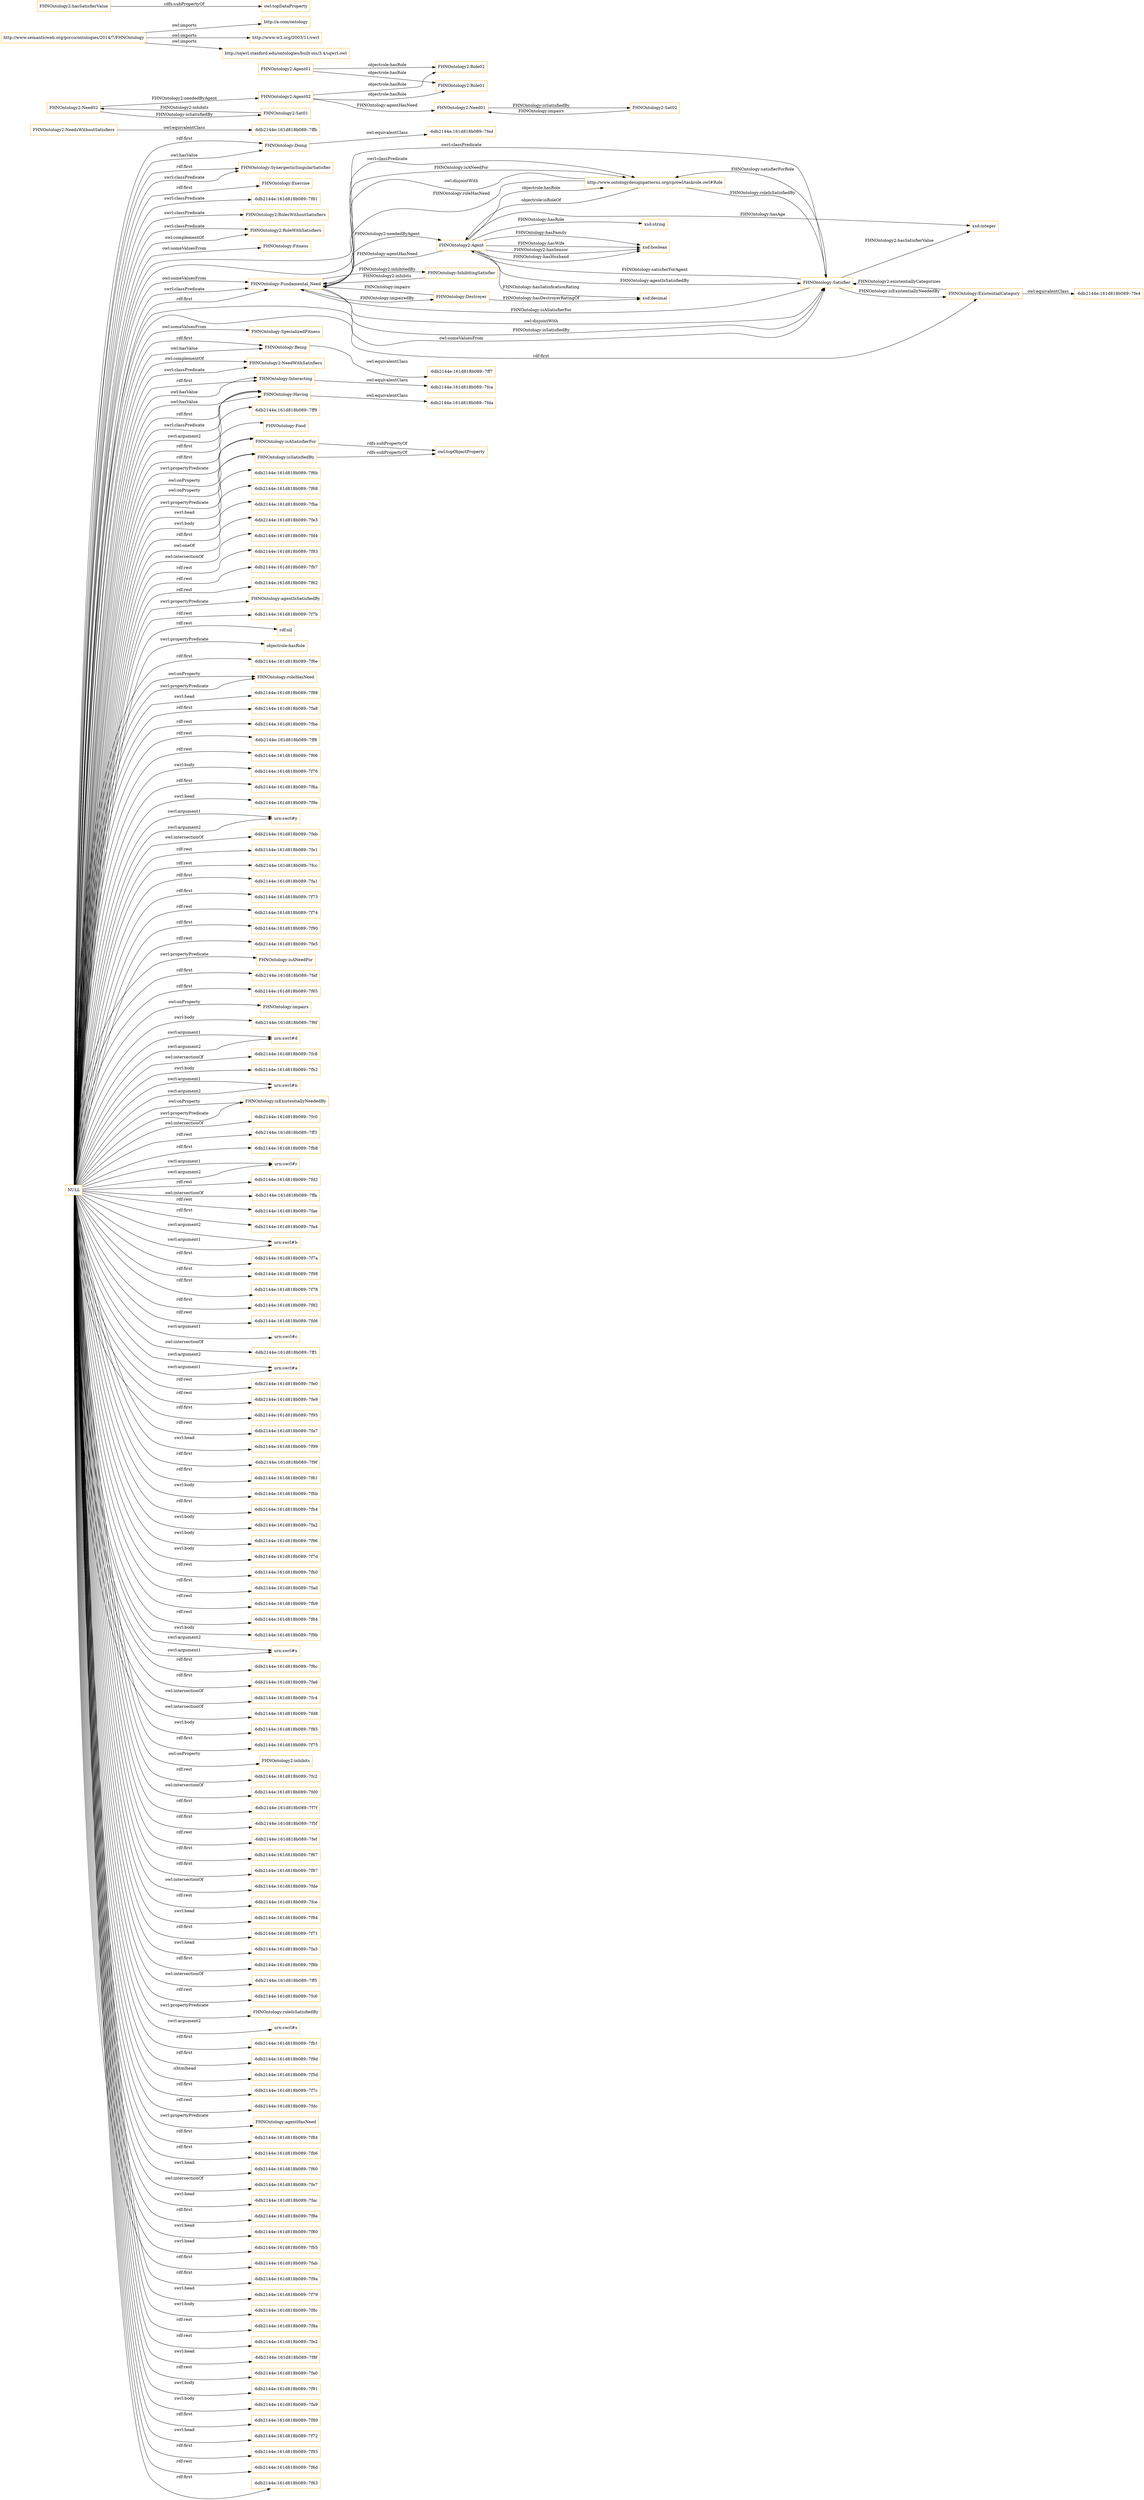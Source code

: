 digraph ar2dtool_diagram { 
rankdir=LR;
size="1501"
node [shape = rectangle, color="orange"]; "-6db2144e:161d818b089:-7fed" "FHNOntology2:Agent" "FHNOntology:SynergesticSingularSatisfier" "FHNOntology2:NeedsWithoutSatisfiers" "FHNOntology:Exercise" "-6db2144e:161d818b089:-7ff7" "FHNOntology:Destroyer" "-6db2144e:161d818b089:-7f81" "-6db2144e:161d818b089:-7fda" "-6db2144e:161d818b089:-7fca" "FHNOntology2:RolesWithoutSatisfiers" "FHNOntology2:RoleWithSatisfiers" "FHNOntology:Fitness" "FHNOntology:Fundamental_Need" "FHNOntology:SpecializedFitness" "FHNOntology:ExistentialCategory" "http://www.ontologydesignpatterns.org/cp/owl/taskrole.owl#Role" "FHNOntology:InhibitingSatisfier" "FHNOntology:Being" "-6db2144e:161d818b089:-7fe4" "-6db2144e:161d818b089:-7ffb" "FHNOntology:Satisfier" "FHNOntology2:NeedWithSatisfiers" "FHNOntology:Doing" "FHNOntology:Interacting" "FHNOntology:Having" "-6db2144e:161d818b089:-7ff9" "FHNOntology:Food" ; /*classes style*/
	"FHNOntology:Interacting" -> "-6db2144e:161d818b089:-7fca" [ label = "owl:equivalentClass" ];
	"FHNOntology:isASatisfierFor" -> "owl:topObjectProperty" [ label = "rdfs:subPropertyOf" ];
	"FHNOntology2:Need01" -> "FHNOntology2:Sat02" [ label = "FHNOntology:isSatisfiedBy" ];
	"FHNOntology:Fundamental_Need" -> "FHNOntology:Satisfier" [ label = "owl:disjointWith" ];
	"FHNOntology:Being" -> "-6db2144e:161d818b089:-7ff7" [ label = "owl:equivalentClass" ];
	"FHNOntology:Doing" -> "-6db2144e:161d818b089:-7fed" [ label = "owl:equivalentClass" ];
	"http://www.ontologydesignpatterns.org/cp/owl/taskrole.owl#Role" -> "FHNOntology:Fundamental_Need" [ label = "owl:disjointWith" ];
	"http://www.semanticweb.org/porco/ontologies/2014/7/FHNOntology" -> "http://a.com/ontology" [ label = "owl:imports" ];
	"http://www.semanticweb.org/porco/ontologies/2014/7/FHNOntology" -> "http://www.w3.org/2003/11/swrl" [ label = "owl:imports" ];
	"http://www.semanticweb.org/porco/ontologies/2014/7/FHNOntology" -> "http://sqwrl.stanford.edu/ontologies/built-ins/3.4/sqwrl.owl" [ label = "owl:imports" ];
	"FHNOntology2:Agent02" -> "FHNOntology2:Need01" [ label = "FHNOntology:agentHasNeed" ];
	"FHNOntology2:Agent02" -> "FHNOntology2:Role02" [ label = "objectrole:hasRole" ];
	"FHNOntology2:Agent02" -> "FHNOntology2:Role01" [ label = "objectrole:hasRole" ];
	"FHNOntology2:Sat02" -> "FHNOntology2:Need01" [ label = "FHNOntology:impairs" ];
	"FHNOntology2:NeedsWithoutSatisfiers" -> "-6db2144e:161d818b089:-7ffb" [ label = "owl:equivalentClass" ];
	"NULL" -> "-6db2144e:161d818b089:-7f6b" [ label = "swrl:head" ];
	"NULL" -> "-6db2144e:161d818b089:-7f68" [ label = "swrl:body" ];
	"NULL" -> "-6db2144e:161d818b089:-7fba" [ label = "rdf:first" ];
	"NULL" -> "-6db2144e:161d818b089:-7fe3" [ label = "owl:oneOf" ];
	"NULL" -> "-6db2144e:161d818b089:-7fd4" [ label = "owl:intersectionOf" ];
	"NULL" -> "-6db2144e:161d818b089:-7f83" [ label = "rdf:rest" ];
	"NULL" -> "-6db2144e:161d818b089:-7fb7" [ label = "rdf:rest" ];
	"NULL" -> "-6db2144e:161d818b089:-7f62" [ label = "rdf:rest" ];
	"NULL" -> "FHNOntology:agentIsSatisfiedBy" [ label = "swrl:propertyPredicate" ];
	"NULL" -> "-6db2144e:161d818b089:-7f7b" [ label = "rdf:rest" ];
	"NULL" -> "rdf:nil" [ label = "rdf:rest" ];
	"NULL" -> "objectrole:hasRole" [ label = "swrl:propertyPredicate" ];
	"NULL" -> "-6db2144e:161d818b089:-7f6e" [ label = "rdf:first" ];
	"NULL" -> "FHNOntology:roleHasNeed" [ label = "owl:onProperty" ];
	"NULL" -> "-6db2144e:161d818b089:-7f88" [ label = "swrl:head" ];
	"NULL" -> "-6db2144e:161d818b089:-7fa8" [ label = "rdf:first" ];
	"NULL" -> "-6db2144e:161d818b089:-7f81" [ label = "swrl:classPredicate" ];
	"NULL" -> "-6db2144e:161d818b089:-7fbe" [ label = "rdf:rest" ];
	"NULL" -> "FHNOntology:Interacting" [ label = "rdf:first" ];
	"NULL" -> "-6db2144e:161d818b089:-7ff8" [ label = "rdf:rest" ];
	"NULL" -> "-6db2144e:161d818b089:-7f66" [ label = "rdf:rest" ];
	"NULL" -> "-6db2144e:161d818b089:-7f76" [ label = "swrl:body" ];
	"NULL" -> "-6db2144e:161d818b089:-7f6a" [ label = "rdf:first" ];
	"NULL" -> "-6db2144e:161d818b089:-7f9e" [ label = "swrl:head" ];
	"NULL" -> "urn:swrl#y" [ label = "swrl:argument1" ];
	"NULL" -> "-6db2144e:161d818b089:-7feb" [ label = "owl:intersectionOf" ];
	"NULL" -> "-6db2144e:161d818b089:-7fe1" [ label = "rdf:rest" ];
	"NULL" -> "FHNOntology:Doing" [ label = "rdf:first" ];
	"NULL" -> "FHNOntology:Satisfier" [ label = "swrl:classPredicate" ];
	"NULL" -> "-6db2144e:161d818b089:-7fcc" [ label = "rdf:rest" ];
	"NULL" -> "-6db2144e:161d818b089:-7fa1" [ label = "rdf:first" ];
	"NULL" -> "-6db2144e:161d818b089:-7f73" [ label = "rdf:first" ];
	"NULL" -> "-6db2144e:161d818b089:-7f74" [ label = "rdf:rest" ];
	"NULL" -> "-6db2144e:161d818b089:-7f90" [ label = "rdf:first" ];
	"NULL" -> "-6db2144e:161d818b089:-7fe5" [ label = "rdf:rest" ];
	"NULL" -> "-6db2144e:161d818b089:-7ff9" [ label = "rdf:first" ];
	"NULL" -> "FHNOntology:isANeedFor" [ label = "swrl:propertyPredicate" ];
	"NULL" -> "-6db2144e:161d818b089:-7faf" [ label = "rdf:first" ];
	"NULL" -> "-6db2144e:161d818b089:-7f65" [ label = "rdf:first" ];
	"NULL" -> "FHNOntology:impairs" [ label = "owl:onProperty" ];
	"NULL" -> "-6db2144e:161d818b089:-7f6f" [ label = "swrl:body" ];
	"NULL" -> "urn:swrl#d" [ label = "swrl:argument1" ];
	"NULL" -> "-6db2144e:161d818b089:-7fc8" [ label = "owl:intersectionOf" ];
	"NULL" -> "FHNOntology:Exercise" [ label = "rdf:first" ];
	"NULL" -> "FHNOntology:Fundamental_Need" [ label = "rdf:first" ];
	"NULL" -> "-6db2144e:161d818b089:-7fb2" [ label = "swrl:body" ];
	"NULL" -> "urn:swrl#n" [ label = "swrl:argument1" ];
	"NULL" -> "urn:swrl#d" [ label = "swrl:argument2" ];
	"NULL" -> "FHNOntology:Being" [ label = "rdf:first" ];
	"NULL" -> "FHNOntology:isExistentiallyNeededBy" [ label = "owl:onProperty" ];
	"NULL" -> "-6db2144e:161d818b089:-7fc0" [ label = "owl:intersectionOf" ];
	"NULL" -> "-6db2144e:161d818b089:-7ff3" [ label = "rdf:rest" ];
	"NULL" -> "-6db2144e:161d818b089:-7fb8" [ label = "rdf:first" ];
	"NULL" -> "urn:swrl#r" [ label = "swrl:argument1" ];
	"NULL" -> "-6db2144e:161d818b089:-7fd2" [ label = "rdf:rest" ];
	"NULL" -> "-6db2144e:161d818b089:-7ffa" [ label = "owl:intersectionOf" ];
	"NULL" -> "-6db2144e:161d818b089:-7fae" [ label = "rdf:rest" ];
	"NULL" -> "-6db2144e:161d818b089:-7fa4" [ label = "rdf:first" ];
	"NULL" -> "urn:swrl#b" [ label = "swrl:argument2" ];
	"NULL" -> "-6db2144e:161d818b089:-7f7a" [ label = "rdf:first" ];
	"NULL" -> "http://www.ontologydesignpatterns.org/cp/owl/taskrole.owl#Role" [ label = "swrl:classPredicate" ];
	"NULL" -> "-6db2144e:161d818b089:-7f98" [ label = "rdf:first" ];
	"NULL" -> "FHNOntology:isSatisfiedBy" [ label = "owl:onProperty" ];
	"NULL" -> "FHNOntology:Having" [ label = "owl:hasValue" ];
	"NULL" -> "-6db2144e:161d818b089:-7f78" [ label = "rdf:first" ];
	"NULL" -> "FHNOntology:Being" [ label = "owl:hasValue" ];
	"NULL" -> "-6db2144e:161d818b089:-7f82" [ label = "rdf:first" ];
	"NULL" -> "FHNOntology:SynergesticSingularSatisfier" [ label = "rdf:first" ];
	"NULL" -> "-6db2144e:161d818b089:-7fd6" [ label = "rdf:rest" ];
	"NULL" -> "urn:swrl#c" [ label = "swrl:argument1" ];
	"NULL" -> "-6db2144e:161d818b089:-7ff1" [ label = "owl:intersectionOf" ];
	"NULL" -> "urn:swrl#a" [ label = "swrl:argument2" ];
	"NULL" -> "-6db2144e:161d818b089:-7fe0" [ label = "rdf:rest" ];
	"NULL" -> "-6db2144e:161d818b089:-7fe9" [ label = "rdf:rest" ];
	"NULL" -> "-6db2144e:161d818b089:-7f95" [ label = "rdf:first" ];
	"NULL" -> "-6db2144e:161d818b089:-7fa7" [ label = "rdf:rest" ];
	"NULL" -> "-6db2144e:161d818b089:-7f99" [ label = "swrl:head" ];
	"NULL" -> "urn:swrl#n" [ label = "swrl:argument2" ];
	"NULL" -> "-6db2144e:161d818b089:-7f9f" [ label = "rdf:first" ];
	"NULL" -> "FHNOntology:Food" [ label = "rdf:first" ];
	"NULL" -> "-6db2144e:161d818b089:-7f61" [ label = "rdf:first" ];
	"NULL" -> "urn:swrl#r" [ label = "swrl:argument2" ];
	"NULL" -> "-6db2144e:161d818b089:-7fbb" [ label = "swrl:body" ];
	"NULL" -> "-6db2144e:161d818b089:-7fb4" [ label = "rdf:first" ];
	"NULL" -> "FHNOntology:Having" [ label = "rdf:first" ];
	"NULL" -> "-6db2144e:161d818b089:-7fa2" [ label = "swrl:body" ];
	"NULL" -> "urn:swrl#y" [ label = "swrl:argument2" ];
	"NULL" -> "-6db2144e:161d818b089:-7f96" [ label = "swrl:body" ];
	"NULL" -> "FHNOntology:Fundamental_Need" [ label = "owl:someValuesFrom" ];
	"NULL" -> "FHNOntology2:NeedWithSatisfiers" [ label = "owl:complementOf" ];
	"NULL" -> "-6db2144e:161d818b089:-7f7d" [ label = "swrl:body" ];
	"NULL" -> "-6db2144e:161d818b089:-7fb0" [ label = "rdf:rest" ];
	"NULL" -> "FHNOntology:isASatisfierFor" [ label = "swrl:propertyPredicate" ];
	"NULL" -> "-6db2144e:161d818b089:-7fad" [ label = "rdf:first" ];
	"NULL" -> "FHNOntology:Doing" [ label = "owl:hasValue" ];
	"NULL" -> "-6db2144e:161d818b089:-7fb9" [ label = "rdf:rest" ];
	"NULL" -> "-6db2144e:161d818b089:-7f64" [ label = "rdf:rest" ];
	"NULL" -> "-6db2144e:161d818b089:-7f9b" [ label = "swrl:body" ];
	"NULL" -> "urn:swrl#x" [ label = "swrl:argument2" ];
	"NULL" -> "FHNOntology:roleHasNeed" [ label = "swrl:propertyPredicate" ];
	"NULL" -> "-6db2144e:161d818b089:-7f6c" [ label = "rdf:first" ];
	"NULL" -> "-6db2144e:161d818b089:-7fa6" [ label = "rdf:first" ];
	"NULL" -> "FHNOntology:Fitness" [ label = "owl:someValuesFrom" ];
	"NULL" -> "-6db2144e:161d818b089:-7fc4" [ label = "owl:intersectionOf" ];
	"NULL" -> "FHNOntology:SynergesticSingularSatisfier" [ label = "swrl:classPredicate" ];
	"NULL" -> "-6db2144e:161d818b089:-7fd8" [ label = "owl:intersectionOf" ];
	"NULL" -> "-6db2144e:161d818b089:-7f85" [ label = "swrl:body" ];
	"NULL" -> "FHNOntology:isASatisfierFor" [ label = "owl:onProperty" ];
	"NULL" -> "-6db2144e:161d818b089:-7f75" [ label = "rdf:first" ];
	"NULL" -> "FHNOntology2:inhibits" [ label = "owl:onProperty" ];
	"NULL" -> "-6db2144e:161d818b089:-7fc2" [ label = "rdf:rest" ];
	"NULL" -> "-6db2144e:161d818b089:-7fd0" [ label = "owl:intersectionOf" ];
	"NULL" -> "-6db2144e:161d818b089:-7f7f" [ label = "rdf:first" ];
	"NULL" -> "-6db2144e:161d818b089:-7f5f" [ label = "rdf:first" ];
	"NULL" -> "-6db2144e:161d818b089:-7fef" [ label = "rdf:rest" ];
	"NULL" -> "FHNOntology2:RoleWithSatisfiers" [ label = "swrl:classPredicate" ];
	"NULL" -> "-6db2144e:161d818b089:-7f67" [ label = "rdf:first" ];
	"NULL" -> "-6db2144e:161d818b089:-7f87" [ label = "rdf:first" ];
	"NULL" -> "-6db2144e:161d818b089:-7fde" [ label = "owl:intersectionOf" ];
	"NULL" -> "-6db2144e:161d818b089:-7fce" [ label = "rdf:rest" ];
	"NULL" -> "-6db2144e:161d818b089:-7f94" [ label = "swrl:head" ];
	"NULL" -> "-6db2144e:161d818b089:-7f71" [ label = "rdf:first" ];
	"NULL" -> "-6db2144e:161d818b089:-7fa5" [ label = "swrl:head" ];
	"NULL" -> "-6db2144e:161d818b089:-7f8b" [ label = "rdf:first" ];
	"NULL" -> "FHNOntology:Having" [ label = "swrl:classPredicate" ];
	"NULL" -> "-6db2144e:161d818b089:-7ff5" [ label = "owl:intersectionOf" ];
	"NULL" -> "urn:swrl#x" [ label = "swrl:argument1" ];
	"NULL" -> "-6db2144e:161d818b089:-7fc6" [ label = "rdf:rest" ];
	"NULL" -> "FHNOntology:isExistentiallyNeededBy" [ label = "swrl:propertyPredicate" ];
	"NULL" -> "FHNOntology:roleIsSatisfiedBy" [ label = "swrl:propertyPredicate" ];
	"NULL" -> "urn:swrl#s" [ label = "swrl:argument2" ];
	"NULL" -> "FHNOntology:Interacting" [ label = "owl:hasValue" ];
	"NULL" -> "-6db2144e:161d818b089:-7fb1" [ label = "rdf:first" ];
	"NULL" -> "-6db2144e:161d818b089:-7f9d" [ label = "rdf:first" ];
	"NULL" -> "-6db2144e:161d818b089:-7f5d" [ label = ":xhtmlhead" ];
	"NULL" -> "FHNOntology:Satisfier" [ label = "owl:someValuesFrom" ];
	"NULL" -> "-6db2144e:161d818b089:-7f7c" [ label = "rdf:first" ];
	"NULL" -> "-6db2144e:161d818b089:-7fdc" [ label = "rdf:rest" ];
	"NULL" -> "FHNOntology:ExistentialCategory" [ label = "rdf:first" ];
	"NULL" -> "FHNOntology:agentHasNeed" [ label = "swrl:propertyPredicate" ];
	"NULL" -> "-6db2144e:161d818b089:-7f84" [ label = "rdf:first" ];
	"NULL" -> "-6db2144e:161d818b089:-7fb6" [ label = "rdf:first" ];
	"NULL" -> "-6db2144e:161d818b089:-7f60" [ label = "swrl:head" ];
	"NULL" -> "FHNOntology:isSatisfiedBy" [ label = "swrl:propertyPredicate" ];
	"NULL" -> "-6db2144e:161d818b089:-7fe7" [ label = "owl:intersectionOf" ];
	"NULL" -> "urn:swrl#a" [ label = "swrl:argument1" ];
	"NULL" -> "-6db2144e:161d818b089:-7fac" [ label = "swrl:head" ];
	"NULL" -> "-6db2144e:161d818b089:-7f8e" [ label = "rdf:first" ];
	"NULL" -> "-6db2144e:161d818b089:-7f80" [ label = "swrl:head" ];
	"NULL" -> "-6db2144e:161d818b089:-7fb5" [ label = "swrl:head" ];
	"NULL" -> "-6db2144e:161d818b089:-7fab" [ label = "rdf:first" ];
	"NULL" -> "-6db2144e:161d818b089:-7f9a" [ label = "rdf:first" ];
	"NULL" -> "FHNOntology2:RoleWithSatisfiers" [ label = "owl:complementOf" ];
	"NULL" -> "FHNOntology:SpecializedFitness" [ label = "owl:someValuesFrom" ];
	"NULL" -> "FHNOntology:Having" [ label = "swrl:argument2" ];
	"NULL" -> "-6db2144e:161d818b089:-7f79" [ label = "swrl:head" ];
	"NULL" -> "FHNOntology:Fundamental_Need" [ label = "swrl:classPredicate" ];
	"NULL" -> "-6db2144e:161d818b089:-7f8c" [ label = "swrl:body" ];
	"NULL" -> "-6db2144e:161d818b089:-7f8a" [ label = "rdf:rest" ];
	"NULL" -> "-6db2144e:161d818b089:-7fe2" [ label = "rdf:rest" ];
	"NULL" -> "-6db2144e:161d818b089:-7f8f" [ label = "swrl:head" ];
	"NULL" -> "-6db2144e:161d818b089:-7fa0" [ label = "rdf:rest" ];
	"NULL" -> "-6db2144e:161d818b089:-7f91" [ label = "swrl:body" ];
	"NULL" -> "urn:swrl#b" [ label = "swrl:argument1" ];
	"NULL" -> "-6db2144e:161d818b089:-7fa9" [ label = "swrl:body" ];
	"NULL" -> "-6db2144e:161d818b089:-7f89" [ label = "rdf:first" ];
	"NULL" -> "-6db2144e:161d818b089:-7f72" [ label = "swrl:head" ];
	"NULL" -> "-6db2144e:161d818b089:-7f93" [ label = "rdf:first" ];
	"NULL" -> "-6db2144e:161d818b089:-7f6d" [ label = "rdf:rest" ];
	"NULL" -> "FHNOntology2:NeedWithSatisfiers" [ label = "swrl:classPredicate" ];
	"NULL" -> "FHNOntology2:RolesWithoutSatisfiers" [ label = "swrl:classPredicate" ];
	"NULL" -> "-6db2144e:161d818b089:-7f63" [ label = "rdf:first" ];
	"FHNOntology2:Agent01" -> "FHNOntology2:Role02" [ label = "objectrole:hasRole" ];
	"FHNOntology2:Agent01" -> "FHNOntology2:Role01" [ label = "objectrole:hasRole" ];
	"FHNOntology:ExistentialCategory" -> "-6db2144e:161d818b089:-7fe4" [ label = "owl:equivalentClass" ];
	"FHNOntology2:Sat01" -> "FHNOntology2:Need02" [ label = "FHNOntology2:inhibits" ];
	"FHNOntology2:hasSatisfierValue" -> "owl:topDataProperty" [ label = "rdfs:subPropertyOf" ];
	"FHNOntology:Having" -> "-6db2144e:161d818b089:-7fda" [ label = "owl:equivalentClass" ];
	"FHNOntology:isSatisfiedBy" -> "owl:topObjectProperty" [ label = "rdfs:subPropertyOf" ];
	"FHNOntology2:Need02" -> "FHNOntology2:Sat01" [ label = "FHNOntology:isSatisfiedBy" ];
	"FHNOntology2:Need02" -> "FHNOntology2:Agent02" [ label = "FHNOntology2:neededByAgent" ];
	"FHNOntology:Fundamental_Need" -> "FHNOntology:Satisfier" [ label = "FHNOntology:isSatisfiedBy" ];
	"FHNOntology2:Agent" -> "xsd:boolean" [ label = "FHNOntology:hasFamily" ];
	"FHNOntology2:Agent" -> "xsd:integer" [ label = "FHNOntology:hasAge" ];
	"FHNOntology:Satisfier" -> "FHNOntology:ExistentialCategory" [ label = "FHNOntology:isExistentiallyNeededBy" ];
	"FHNOntology2:Agent" -> "FHNOntology:Fundamental_Need" [ label = "FHNOntology:agentHasNeed" ];
	"FHNOntology:Fundamental_Need" -> "FHNOntology2:Agent" [ label = "FHNOntology2:neededByAgent" ];
	"FHNOntology:Satisfier" -> "FHNOntology2:Agent" [ label = "FHNOntology:satisfierForAgent" ];
	"FHNOntology2:Agent" -> "FHNOntology:Satisfier" [ label = "FHNOntology:agentIsSatisfiedBy" ];
	"FHNOntology:Satisfier" -> "xsd:integer" [ label = "FHNOntology2:hasSatisfierValue" ];
	"FHNOntology2:Agent" -> "http://www.ontologydesignpatterns.org/cp/owl/taskrole.owl#Role" [ label = "objectrole:hasRole" ];
	"FHNOntology:Destroyer" -> "xsd:decimal" [ label = "FHNOntology:hasDestroyerRatingOf" ];
	"FHNOntology:InhibitingSatisfier" -> "FHNOntology:Fundamental_Need" [ label = "FHNOntology2:inhibits" ];
	"FHNOntology2:Agent" -> "xsd:decimal" [ label = "FHNOntology:hasSatisficationRating" ];
	"FHNOntology2:Agent" -> "xsd:boolean" [ label = "FHNOntology:hasWife" ];
	"FHNOntology2:Agent" -> "xsd:boolean" [ label = "FHNOntology2:hasSensor" ];
	"FHNOntology:Fundamental_Need" -> "FHNOntology:Destroyer" [ label = "FHNOntology:impairedBy" ];
	"http://www.ontologydesignpatterns.org/cp/owl/taskrole.owl#Role" -> "FHNOntology:Satisfier" [ label = "FHNOntology:roleIsSatisfiedBy" ];
	"FHNOntology:Satisfier" -> "FHNOntology:Fundamental_Need" [ label = "FHNOntology:isASatisfierFor" ];
	"http://www.ontologydesignpatterns.org/cp/owl/taskrole.owl#Role" -> "FHNOntology:Fundamental_Need" [ label = "FHNOntology:roleHasNeed" ];
	"FHNOntology:Satisfier" -> "http://www.ontologydesignpatterns.org/cp/owl/taskrole.owl#Role" [ label = "FHNOntology:satisfierForRole" ];
	"FHNOntology:Fundamental_Need" -> "http://www.ontologydesignpatterns.org/cp/owl/taskrole.owl#Role" [ label = "FHNOntology:isANeedFor" ];
	"FHNOntology:ExistentialCategory" -> "FHNOntology:Satisfier" [ label = "FHNOntology2:existentiallyCategorizes" ];
	"FHNOntology2:Agent" -> "xsd:boolean" [ label = "FHNOntology:hasHusband" ];
	"FHNOntology2:Agent" -> "xsd:string" [ label = "FHNOntology:hasRole" ];
	"FHNOntology:Fundamental_Need" -> "FHNOntology:InhibitingSatisfier" [ label = "FHNOntology2:inhibitedBy" ];
	"FHNOntology:Destroyer" -> "FHNOntology:Fundamental_Need" [ label = "FHNOntology:impairs" ];
	"http://www.ontologydesignpatterns.org/cp/owl/taskrole.owl#Role" -> "FHNOntology2:Agent" [ label = "objectrole:isRoleOf" ];

}
